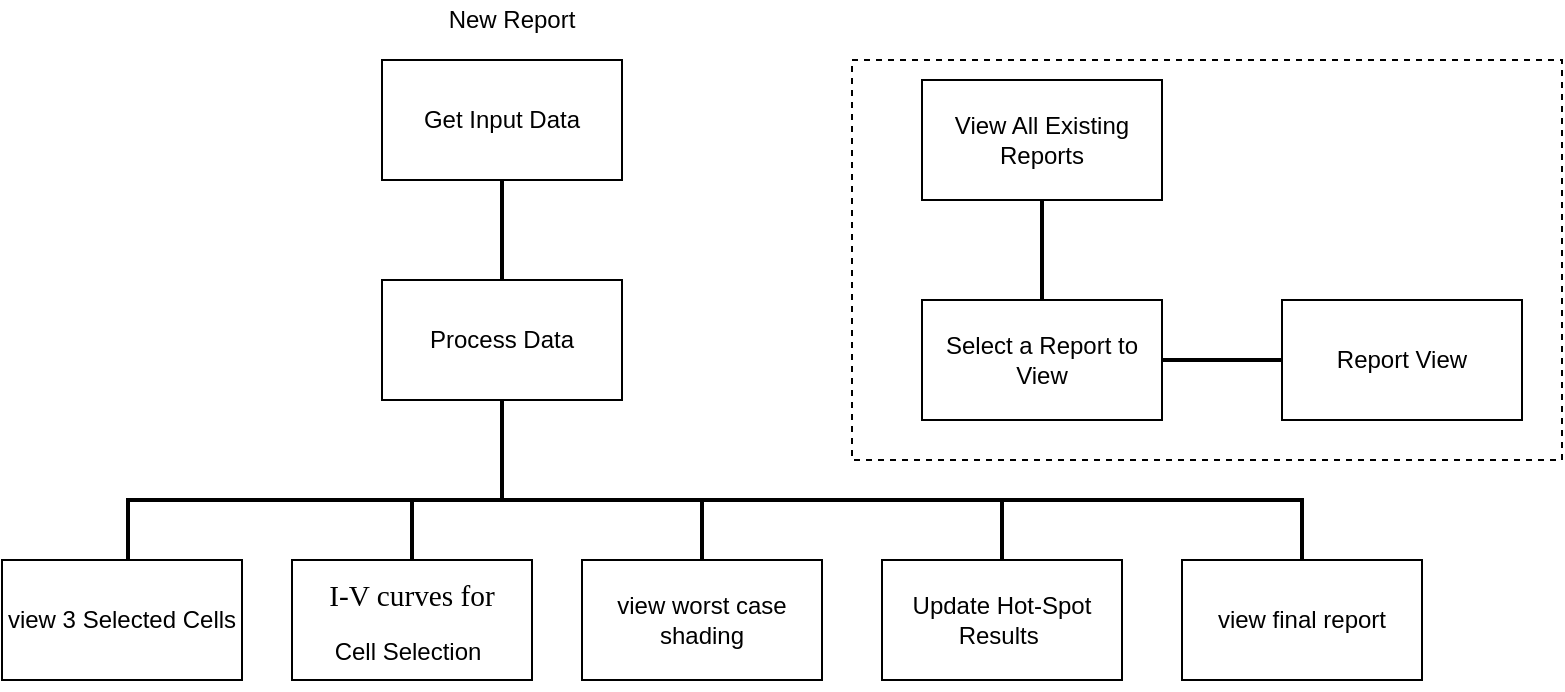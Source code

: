<mxfile version="12.3.0" pages="1"><diagram id="qtEYqVyEzBw2uHMQOItt" name="Page-1"><mxGraphModel dx="1406" dy="696" grid="1" gridSize="10" guides="1" tooltips="1" connect="1" arrows="1" fold="1" page="1" pageScale="1" pageWidth="850" pageHeight="1100" math="0" shadow="0"><root><mxCell id="0"/><mxCell id="1" parent="0"/><mxCell id="G61Tw_h5sGi2koz2xwEV-20" style="edgeStyle=orthogonalEdgeStyle;rounded=0;orthogonalLoop=1;jettySize=auto;html=1;exitX=0.5;exitY=1;exitDx=0;exitDy=0;entryX=0.5;entryY=0;entryDx=0;entryDy=0;endArrow=none;endFill=0;strokeWidth=2;" edge="1" parent="1" source="G61Tw_h5sGi2koz2xwEV-2" target="G61Tw_h5sGi2koz2xwEV-17"><mxGeometry relative="1" as="geometry"/></mxCell><mxCell id="G61Tw_h5sGi2koz2xwEV-2" value="Get Input Data" style="rounded=0;whiteSpace=wrap;html=1;" vertex="1" parent="1"><mxGeometry x="220" y="70" width="120" height="60" as="geometry"/></mxCell><mxCell id="G61Tw_h5sGi2koz2xwEV-3" style="edgeStyle=orthogonalEdgeStyle;rounded=0;orthogonalLoop=1;jettySize=auto;html=1;exitX=1;exitY=0.5;exitDx=0;exitDy=0;entryX=0;entryY=0.5;entryDx=0;entryDy=0;startArrow=none;startFill=0;endArrow=none;endFill=0;strokeColor=#000000;strokeWidth=2;" edge="1" parent="1" source="G61Tw_h5sGi2koz2xwEV-4" target="G61Tw_h5sGi2koz2xwEV-12"><mxGeometry relative="1" as="geometry"/></mxCell><mxCell id="G61Tw_h5sGi2koz2xwEV-4" value="Select a Report to&lt;br&gt;View" style="rounded=0;whiteSpace=wrap;html=1;" vertex="1" parent="1"><mxGeometry x="490" y="190" width="120" height="60" as="geometry"/></mxCell><mxCell id="G61Tw_h5sGi2koz2xwEV-23" style="edgeStyle=orthogonalEdgeStyle;rounded=0;orthogonalLoop=1;jettySize=auto;html=1;exitX=0.5;exitY=0;exitDx=0;exitDy=0;endArrow=none;endFill=0;strokeWidth=2;" edge="1" parent="1" source="G61Tw_h5sGi2koz2xwEV-6"><mxGeometry relative="1" as="geometry"><mxPoint x="380" y="290" as="targetPoint"/></mxGeometry></mxCell><mxCell id="G61Tw_h5sGi2koz2xwEV-6" value="view worst case shading" style="rounded=0;whiteSpace=wrap;html=1;" vertex="1" parent="1"><mxGeometry x="320" y="320" width="120" height="60" as="geometry"/></mxCell><mxCell id="G61Tw_h5sGi2koz2xwEV-7" value="view final report" style="rounded=0;whiteSpace=wrap;html=1;" vertex="1" parent="1"><mxGeometry x="620" y="320" width="120" height="60" as="geometry"/></mxCell><mxCell id="G61Tw_h5sGi2koz2xwEV-8" value="" style="endArrow=none;html=1;entryX=0.5;entryY=1;entryDx=0;entryDy=0;exitX=0.5;exitY=0;exitDx=0;exitDy=0;edgeStyle=orthogonalEdgeStyle;strokeColor=none;curved=1;" edge="1" parent="1" target="G61Tw_h5sGi2koz2xwEV-4"><mxGeometry width="50" height="50" relative="1" as="geometry"><mxPoint x="120" y="240" as="sourcePoint"/><mxPoint x="170" y="410" as="targetPoint"/></mxGeometry></mxCell><mxCell id="G61Tw_h5sGi2koz2xwEV-22" style="edgeStyle=orthogonalEdgeStyle;rounded=0;orthogonalLoop=1;jettySize=auto;html=1;exitX=0.5;exitY=0;exitDx=0;exitDy=0;endArrow=none;endFill=0;strokeWidth=2;" edge="1" parent="1" source="G61Tw_h5sGi2koz2xwEV-9"><mxGeometry relative="1" as="geometry"><mxPoint x="235" y="290" as="targetPoint"/></mxGeometry></mxCell><mxCell id="G61Tw_h5sGi2koz2xwEV-9" value="&lt;span style=&quot;font-family: &amp;#34;times new roman&amp;#34; ; font-size: 7pt ; text-indent: -0.25in&quot;&gt;&amp;nbsp; &amp;nbsp; &amp;nbsp;&lt;/span&gt;&lt;br&gt;&lt;blockquote style=&quot;margin: 0 0 0 40px ; border: none ; padding: 0px&quot;&gt;&lt;/blockquote&gt;&lt;span style=&quot;font-family: &amp;#34;calibri&amp;#34; ; font-size: 11pt&quot;&gt;I-V curves for&lt;/span&gt;&lt;br&gt;&lt;p class=&quot;MsoListParagraph&quot; style=&quot;text-indent: -0.25in&quot;&gt;&amp;nbsp; &amp;nbsp; &amp;nbsp; Cell Selection&lt;/p&gt;" style="rounded=0;whiteSpace=wrap;html=1;align=center;" vertex="1" parent="1"><mxGeometry x="175" y="320" width="120" height="60" as="geometry"/></mxCell><mxCell id="G61Tw_h5sGi2koz2xwEV-10" style="edgeStyle=orthogonalEdgeStyle;rounded=0;orthogonalLoop=1;jettySize=auto;html=1;exitX=0.5;exitY=1;exitDx=0;exitDy=0;entryX=0.5;entryY=0;entryDx=0;entryDy=0;strokeColor=#000000;strokeWidth=2;startArrow=none;startFill=0;endArrow=none;endFill=0;" edge="1" parent="1" source="G61Tw_h5sGi2koz2xwEV-11" target="G61Tw_h5sGi2koz2xwEV-4"><mxGeometry relative="1" as="geometry"/></mxCell><mxCell id="G61Tw_h5sGi2koz2xwEV-11" value="View All Existing Reports" style="rounded=0;whiteSpace=wrap;html=1;" vertex="1" parent="1"><mxGeometry x="490" y="80" width="120" height="60" as="geometry"/></mxCell><mxCell id="G61Tw_h5sGi2koz2xwEV-12" value="Report View" style="rounded=0;whiteSpace=wrap;html=1;" vertex="1" parent="1"><mxGeometry x="670" y="190" width="120" height="60" as="geometry"/></mxCell><mxCell id="G61Tw_h5sGi2koz2xwEV-13" value="New Report" style="text;html=1;strokeColor=none;fillColor=none;align=center;verticalAlign=middle;whiteSpace=wrap;rounded=0;" vertex="1" parent="1"><mxGeometry x="235" y="40" width="100" height="20" as="geometry"/></mxCell><mxCell id="G61Tw_h5sGi2koz2xwEV-14" value="" style="rounded=0;whiteSpace=wrap;html=1;fillColor=none;dashed=1;" vertex="1" parent="1"><mxGeometry x="455" y="70" width="355" height="200" as="geometry"/></mxCell><mxCell id="G61Tw_h5sGi2koz2xwEV-15" style="edgeStyle=orthogonalEdgeStyle;rounded=0;orthogonalLoop=1;jettySize=auto;html=1;entryX=0.556;entryY=0;entryDx=0;entryDy=0;entryPerimeter=0;startArrow=none;startFill=0;endArrow=none;endFill=0;strokeColor=#000000;strokeWidth=2;" edge="1" parent="1"><mxGeometry relative="1" as="geometry"><Array as="points"><mxPoint x="93" y="290"/><mxPoint x="680" y="290"/></Array><mxPoint x="93" y="320" as="sourcePoint"/><mxPoint x="680" y="320" as="targetPoint"/></mxGeometry></mxCell><mxCell id="G61Tw_h5sGi2koz2xwEV-16" value="&lt;span style=&quot;white-space: normal&quot;&gt;view 3 Selected Cells&lt;/span&gt;" style="rounded=0;whiteSpace=wrap;html=1;" vertex="1" parent="1"><mxGeometry x="30" y="320" width="120" height="60" as="geometry"/></mxCell><mxCell id="G61Tw_h5sGi2koz2xwEV-21" style="edgeStyle=orthogonalEdgeStyle;rounded=0;orthogonalLoop=1;jettySize=auto;html=1;exitX=0.5;exitY=1;exitDx=0;exitDy=0;endArrow=none;endFill=0;strokeWidth=2;" edge="1" parent="1" source="G61Tw_h5sGi2koz2xwEV-17"><mxGeometry relative="1" as="geometry"><mxPoint x="280" y="290" as="targetPoint"/></mxGeometry></mxCell><mxCell id="G61Tw_h5sGi2koz2xwEV-17" value="Process Data" style="rounded=0;whiteSpace=wrap;html=1;" vertex="1" parent="1"><mxGeometry x="220" y="180" width="120" height="60" as="geometry"/></mxCell><mxCell id="G61Tw_h5sGi2koz2xwEV-24" style="edgeStyle=orthogonalEdgeStyle;rounded=0;orthogonalLoop=1;jettySize=auto;html=1;exitX=0.5;exitY=0;exitDx=0;exitDy=0;endArrow=none;endFill=0;strokeWidth=2;" edge="1" parent="1" source="G61Tw_h5sGi2koz2xwEV-18"><mxGeometry relative="1" as="geometry"><mxPoint x="530" y="290" as="targetPoint"/></mxGeometry></mxCell><mxCell id="G61Tw_h5sGi2koz2xwEV-18" value="Update Hot-Spot Results&amp;nbsp;" style="rounded=0;whiteSpace=wrap;html=1;" vertex="1" parent="1"><mxGeometry x="470" y="320" width="120" height="60" as="geometry"/></mxCell></root></mxGraphModel></diagram></mxfile>